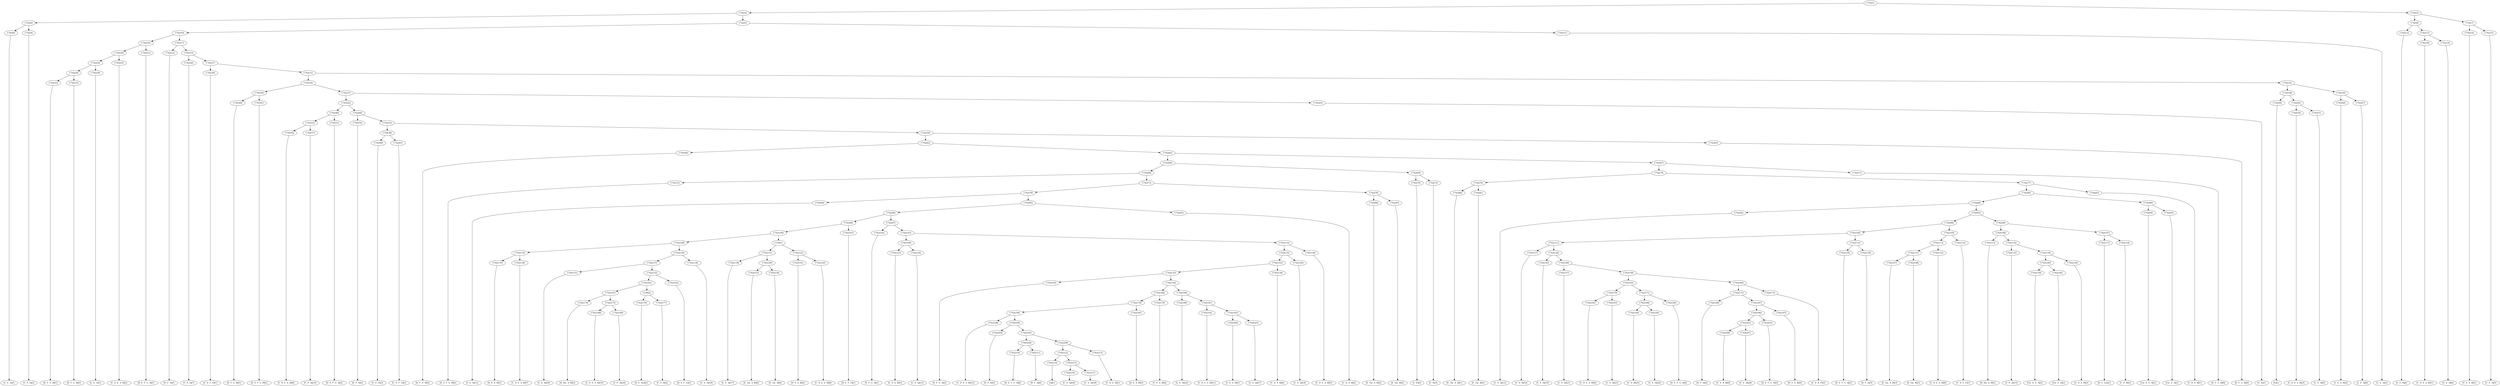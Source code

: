 digraph sample{
"C742(1)"->"C742(2)"
"C742(1)"->"C742(3)"
"C742(2)"->"C742(4)"
"C742(2)"->"C742(5)"
"C742(3)"->"C742(6)"
"C742(3)"->"C742(7)"
"C742(4)"->"C742(8)"
"C742(4)"->"C742(9)"
"C742(5)"->"C742(10)"
"C742(5)"->"C742(11)"
"C742(6)"->"C742(12)"
"C742(6)"->"C742(13)"
"C742(7)"->"C742(14)"
"C742(7)"->"C742(15)"
"C742(8)"->"[C  E  A](1)"
"C742(9)"->"[C  E  A](2)"
"C742(10)"->"C742(16)"
"C742(10)"->"C742(17)"
"C742(11)"->"[C  E  A](3)"
"C742(12)"->"[C  E  A](4)"
"C742(13)"->"C742(18)"
"C742(13)"->"C742(19)"
"C742(14)"->"[C  E  A  B](1)"
"C742(15)"->"[C  E  A](5)"
"C742(16)"->"C742(20)"
"C742(16)"->"C742(21)"
"C742(17)"->"C742(22)"
"C742(17)"->"C742(23)"
"C742(18)"->"[C  D  E  A  B](1)"
"C742(19)"->"[C  E  A](6)"
"C742(20)"->"C742(24)"
"C742(20)"->"C742(25)"
"C742(21)"->"[D  E  F  G  A](1)"
"C742(22)"->"[D  F  A](1)"
"C742(23)"->"C742(26)"
"C742(23)"->"C742(27)"
"C742(24)"->"C742(28)"
"C742(24)"->"C742(29)"
"C742(25)"->"[C  D  E  A  B](2)"
"C742(26)"->"[C  E  A](7)"
"C742(27)"->"C742(30)"
"C742(27)"->"C742(31)"
"C742(28)"->"C742(32)"
"C742(28)"->"C742(33)"
"C742(29)"->"[C  E  G](1)"
"C742(30)"->"[C  E  F  G](1)"
"C742(31)"->"C742(34)"
"C742(31)"->"C742(35)"
"C742(32)"->"[D  F  G  B](1)"
"C742(33)"->"[D  F  G  B](2)"
"C742(34)"->"C742(36)"
"C742(34)"->"C742(37)"
"C742(35)"->"C742(38)"
"C742(35)"->"C742(39)"
"C742(36)"->"C742(40)"
"C742(36)"->"C742(41)"
"C742(37)"->"C742(42)"
"C742(37)"->"C742(43)"
"C742(38)"->"C742(44)"
"C742(38)"->"C742(45)"
"C742(39)"->"C742(46)"
"C742(39)"->"C742(47)"
"C742(40)"->"[D  F  G  B](3)"
"C742(41)"->"[D  E  F  G  B](1)"
"C742(42)"->"C742(48)"
"C742(42)"->"C742(49)"
"C742(43)"->"[C  E](1)"
"C742(44)"->"[E](1)"
"C742(45)"->"C742(50)"
"C742(45)"->"C742(51)"
"C742(46)"->"[C  E  A  B](2)"
"C742(47)"->"[C  E  A](8)"
"C742(48)"->"C742(52)"
"C742(48)"->"C742(53)"
"C742(49)"->"C742(54)"
"C742(49)"->"C742(55)"
"C742(50)"->"[C  D  E  A  B](3)"
"C742(51)"->"[C  E  A](9)"
"C742(52)"->"C742(56)"
"C742(52)"->"C742(57)"
"C742(53)"->"[D  E  F  G  A](2)"
"C742(54)"->"[D  F  A](2)"
"C742(55)"->"C742(58)"
"C742(55)"->"C742(59)"
"C742(56)"->"[C  D  E  A  B](4)"
"C742(57)"->"[C  E  A](10)"
"C742(58)"->"C742(60)"
"C742(58)"->"C742(61)"
"C742(59)"->"C742(62)"
"C742(59)"->"C742(63)"
"C742(60)"->"[C  E  G](2)"
"C742(61)"->"[C  E  F  G](2)"
"C742(62)"->"C742(64)"
"C742(62)"->"C742(65)"
"C742(63)"->"[D  F  G  B](4)"
"C742(64)"->"[D  F  G  B](5)"
"C742(65)"->"C742(66)"
"C742(65)"->"C742(67)"
"C742(66)"->"C742(68)"
"C742(66)"->"C742(69)"
"C742(67)"->"C742(70)"
"C742(67)"->"C742(71)"
"C742(68)"->"C742(72)"
"C742(68)"->"C742(73)"
"C742(69)"->"C742(74)"
"C742(69)"->"C742(75)"
"C742(70)"->"C742(76)"
"C742(70)"->"C742(77)"
"C742(71)"->"[D  F  G  B](6)"
"C742(72)"->"[D  E  F  G  B](2)"
"C742(73)"->"C742(78)"
"C742(73)"->"C742(79)"
"C742(74)"->"[C  E](2)"
"C742(75)"->"[C  E](3)"
"C742(76)"->"C742(80)"
"C742(76)"->"C742(81)"
"C742(77)"->"C742(82)"
"C742(77)"->"C742(83)"
"C742(78)"->"C742(84)"
"C742(78)"->"C742(85)"
"C742(79)"->"C742(86)"
"C742(79)"->"C742(87)"
"C742(80)"->"[E  Gis  A  B](1)"
"C742(81)"->"[E  Gis  B](1)"
"C742(82)"->"C742(88)"
"C742(82)"->"C742(89)"
"C742(83)"->"[C  D  A  B](1)"
"C742(84)"->"[C  E  A](11)"
"C742(85)"->"C742(90)"
"C742(85)"->"C742(91)"
"C742(86)"->"[E  Gis  A  B](2)"
"C742(87)"->"[E  Gis  B](2)"
"C742(88)"->"C742(92)"
"C742(88)"->"C742(93)"
"C742(89)"->"C742(94)"
"C742(89)"->"C742(95)"
"C742(90)"->"C742(96)"
"C742(90)"->"C742(97)"
"C742(91)"->"[C  D  A  B](2)"
"C742(92)"->"[C  E  A](12)"
"C742(93)"->"C742(98)"
"C742(93)"->"C742(99)"
"C742(94)"->"[Cis  D  E  A](1)"
"C742(95)"->"[Cis  E  A](1)"
"C742(96)"->"C742(100)"
"C742(96)"->"C742(101)"
"C742(97)"->"C742(102)"
"C742(97)"->"C742(103)"
"C742(98)"->"C742(104)"
"C742(98)"->"C742(105)"
"C742(99)"->"C742(106)"
"C742(99)"->"C742(107)"
"C742(100)"->"C742(108)"
"C742(100)"->"C159(1)"
"C742(101)"->"[D  E  F  G](1)"
"C742(102)"->"[E  F  G  A](1)"
"C742(103)"->"C742(109)"
"C742(103)"->"C742(110)"
"C742(104)"->"C742(111)"
"C742(104)"->"C742(112)"
"C742(105)"->"C742(113)"
"C742(105)"->"C742(114)"
"C742(106)"->"C742(115)"
"C742(106)"->"C742(116)"
"C742(107)"->"C742(117)"
"C742(107)"->"C742(118)"
"C742(108)"->"C742(119)"
"C742(108)"->"C742(120)"
"C159(1)"->"C742(121)"
"C159(1)"->"C742(122)"
"C742(109)"->"C742(123)"
"C742(109)"->"C742(124)"
"C742(110)"->"C742(125)"
"C742(110)"->"C742(126)"
"C742(111)"->"C742(127)"
"C742(111)"->"C742(128)"
"C742(112)"->"C742(129)"
"C742(112)"->"C742(130)"
"C742(113)"->"C742(131)"
"C742(113)"->"C742(132)"
"C742(114)"->"[C  D  E  F](1)"
"C742(115)"->"[D  Dis  A  B](1)"
"C742(116)"->"C742(133)"
"C742(116)"->"C742(134)"
"C742(117)"->"[D  E  Gis](1)"
"C742(118)"->"[C  E  B](1)"
"C742(119)"->"C742(135)"
"C742(119)"->"C742(136)"
"C742(120)"->"C742(137)"
"C742(120)"->"C742(138)"
"C742(121)"->"C742(139)"
"C742(121)"->"C742(140)"
"C742(122)"->"C742(141)"
"C742(122)"->"C742(142)"
"C742(123)"->"[C  E  A  B](3)"
"C742(124)"->"[C  E  A](13)"
"C742(125)"->"C742(143)"
"C742(125)"->"C742(144)"
"C742(126)"->"[C  D  E  A  B](5)"
"C742(127)"->"[C  E  A](14)"
"C742(128)"->"C742(145)"
"C742(128)"->"C742(146)"
"C742(129)"->"[D  E  F  G  A](3)"
"C742(130)"->"[D  F  A](3)"
"C742(131)"->"C742(147)"
"C742(131)"->"C742(148)"
"C742(132)"->"[C  D  E  A  B](6)"
"C742(133)"->"[C  E  A](15)"
"C742(134)"->"C742(149)"
"C742(134)"->"C742(150)"
"C742(135)"->"[D  E  A  B](1)"
"C742(136)"->"[C  D  E  A  B](7)"
"C742(137)"->"C742(151)"
"C742(137)"->"C742(152)"
"C742(138)"->"[C  E  A](16)"
"C742(139)"->"[C  E  A](17)"
"C742(140)"->"C742(153)"
"C742(140)"->"C742(154)"
"C742(141)"->"[D  E  A  B](2)"
"C742(142)"->"[C  D  E  A  B](8)"
"C742(143)"->"C742(155)"
"C742(143)"->"C742(156)"
"C742(144)"->"[C  E  A](18)"
"C742(145)"->"[C  E  A](19)"
"C742(146)"->"C742(157)"
"C742(146)"->"C742(158)"
"C742(147)"->"[E  Gis  A  B](3)"
"C742(148)"->"[E  Gis  B](3)"
"C742(149)"->"C742(159)"
"C742(149)"->"C742(160)"
"C742(150)"->"[C  D  A  B](3)"
"C742(151)"->"[C  E  A](20)"
"C742(152)"->"C742(161)"
"C742(152)"->"C742(162)"
"C742(153)"->"[E  Gis  A  B](4)"
"C742(154)"->"[E  Gis  B](4)"
"C742(155)"->"C742(163)"
"C742(155)"->"C742(164)"
"C742(156)"->"[C  D  A  B](4)"
"C742(157)"->"[C  E  A](21)"
"C742(158)"->"C742(165)"
"C742(158)"->"C742(166)"
"C742(159)"->"[Cis  D  E  A](2)"
"C742(160)"->"[Cis  E  A](2)"
"C742(161)"->"C742(167)"
"C742(161)"->"C159(2)"
"C742(162)"->"[D  E  F  G](2)"
"C742(163)"->"[E  F  G  A](2)"
"C742(164)"->"C742(168)"
"C742(164)"->"C742(169)"
"C742(165)"->"C742(170)"
"C742(165)"->"C742(171)"
"C742(166)"->"C742(172)"
"C742(166)"->"C742(173)"
"C742(167)"->"C742(174)"
"C742(167)"->"C742(175)"
"C159(2)"->"C742(176)"
"C159(2)"->"C742(177)"
"C742(168)"->"C742(178)"
"C742(168)"->"C742(179)"
"C742(169)"->"C742(180)"
"C742(169)"->"C742(181)"
"C742(170)"->"C742(182)"
"C742(170)"->"C742(183)"
"C742(171)"->"C742(184)"
"C742(171)"->"C742(185)"
"C742(172)"->"C742(186)"
"C742(172)"->"C742(187)"
"C742(173)"->"[C  D  E  F](2)"
"C742(174)"->"[D  Dis  A  B](2)"
"C742(175)"->"C742(188)"
"C742(175)"->"C742(189)"
"C742(176)"->"[D  E  Gis](2)"
"C742(177)"->"[C  E  B](2)"
"C742(178)"->"C742(190)"
"C742(178)"->"C742(191)"
"C742(179)"->"[C  E  A  B](4)"
"C742(180)"->"[C  E  A](22)"
"C742(181)"->"C742(192)"
"C742(181)"->"C742(193)"
"C742(182)"->"[C  D  E  A  B](9)"
"C742(183)"->"[C  E  A](23)"
"C742(184)"->"C742(194)"
"C742(184)"->"C742(195)"
"C742(185)"->"[D  E  F  G  A](4)"
"C742(186)"->"[D  F  A](4)"
"C742(187)"->"C742(196)"
"C742(187)"->"C742(197)"
"C742(188)"->"[C  D  E  A  B](10)"
"C742(189)"->"[C  E  A](24)"
"C742(190)"->"C742(198)"
"C742(190)"->"C742(199)"
"C742(191)"->"[D  E  A  B](3)"
"C742(192)"->"[C  D  E  A  B](11)"
"C742(193)"->"C742(200)"
"C742(193)"->"C742(201)"
"C742(194)"->"[C  E  A](25)"
"C742(195)"->"[C  E  A](26)"
"C742(196)"->"C742(202)"
"C742(196)"->"C742(203)"
"C742(197)"->"[D  E  A  B](4)"
"C742(198)"->"[C  D  E  A  B](12)"
"C742(199)"->"C742(204)"
"C742(199)"->"C742(205)"
"C742(200)"->"[C  E  A  B](5)"
"C742(201)"->"[C  E  A](27)"
"C742(202)"->"C742(206)"
"C742(202)"->"C742(207)"
"C742(203)"->"[D  E  F  G  A](5)"
"C742(204)"->"[D  F  A](5)"
"C742(205)"->"C742(208)"
"C742(205)"->"C742(209)"
"C742(206)"->"[C  E  A  B](6)"
"C742(207)"->"[C  E  A](28)"
"C742(208)"->"C742(210)"
"C742(208)"->"C742(211)"
"C742(209)"->"C742(212)"
"C742(209)"->"C742(213)"
"C742(210)"->"[D  E  F  G  A](6)"
"C742(211)"->"[D  F  A](6)"
"C742(212)"->"C742(214)"
"C742(212)"->"C742(215)"
"C742(213)"->"[C  D  E  B](1)"
"C742(214)"->"[A](1)"
"C742(215)"->"C742(216)"
"C742(215)"->"C742(217)"
"C742(216)"->"[C  E  A](29)"
"C742(217)"->"[C  E  A](30)"
{rank = min; "C742(1)";}
{rank = same; "C742(2)"; "C742(3)";}
{rank = same; "C742(4)"; "C742(5)"; "C742(6)"; "C742(7)";}
{rank = same; "C742(8)"; "C742(9)"; "C742(10)"; "C742(11)"; "C742(12)"; "C742(13)"; "C742(14)"; "C742(15)";}
{rank = same; "C742(16)"; "C742(17)"; "C742(18)"; "C742(19)";}
{rank = same; "C742(20)"; "C742(21)"; "C742(22)"; "C742(23)";}
{rank = same; "C742(24)"; "C742(25)"; "C742(26)"; "C742(27)";}
{rank = same; "C742(28)"; "C742(29)"; "C742(30)"; "C742(31)";}
{rank = same; "C742(32)"; "C742(33)"; "C742(34)"; "C742(35)";}
{rank = same; "C742(36)"; "C742(37)"; "C742(38)"; "C742(39)";}
{rank = same; "C742(40)"; "C742(41)"; "C742(42)"; "C742(43)"; "C742(44)"; "C742(45)"; "C742(46)"; "C742(47)";}
{rank = same; "C742(48)"; "C742(49)"; "C742(50)"; "C742(51)";}
{rank = same; "C742(52)"; "C742(53)"; "C742(54)"; "C742(55)";}
{rank = same; "C742(56)"; "C742(57)"; "C742(58)"; "C742(59)";}
{rank = same; "C742(60)"; "C742(61)"; "C742(62)"; "C742(63)";}
{rank = same; "C742(64)"; "C742(65)";}
{rank = same; "C742(66)"; "C742(67)";}
{rank = same; "C742(68)"; "C742(69)"; "C742(70)"; "C742(71)";}
{rank = same; "C742(72)"; "C742(73)"; "C742(74)"; "C742(75)"; "C742(76)"; "C742(77)";}
{rank = same; "C742(78)"; "C742(79)"; "C742(80)"; "C742(81)"; "C742(82)"; "C742(83)";}
{rank = same; "C742(84)"; "C742(85)"; "C742(86)"; "C742(87)"; "C742(88)"; "C742(89)";}
{rank = same; "C742(90)"; "C742(91)"; "C742(92)"; "C742(93)"; "C742(94)"; "C742(95)";}
{rank = same; "C742(96)"; "C742(97)"; "C742(98)"; "C742(99)";}
{rank = same; "C742(100)"; "C742(101)"; "C742(102)"; "C742(103)"; "C742(104)"; "C742(105)"; "C742(106)"; "C742(107)";}
{rank = same; "C742(108)"; "C159(1)"; "C742(109)"; "C742(110)"; "C742(111)"; "C742(112)"; "C742(113)"; "C742(114)"; "C742(115)"; "C742(116)"; "C742(117)"; "C742(118)";}
{rank = same; "C742(119)"; "C742(120)"; "C742(121)"; "C742(122)"; "C742(123)"; "C742(124)"; "C742(125)"; "C742(126)"; "C742(127)"; "C742(128)"; "C742(129)"; "C742(130)"; "C742(131)"; "C742(132)"; "C742(133)"; "C742(134)";}
{rank = same; "C742(135)"; "C742(136)"; "C742(137)"; "C742(138)"; "C742(139)"; "C742(140)"; "C742(141)"; "C742(142)"; "C742(143)"; "C742(144)"; "C742(145)"; "C742(146)"; "C742(147)"; "C742(148)"; "C742(149)"; "C742(150)";}
{rank = same; "C742(151)"; "C742(152)"; "C742(153)"; "C742(154)"; "C742(155)"; "C742(156)"; "C742(157)"; "C742(158)"; "C742(159)"; "C742(160)";}
{rank = same; "C742(161)"; "C742(162)"; "C742(163)"; "C742(164)"; "C742(165)"; "C742(166)";}
{rank = same; "C742(167)"; "C159(2)"; "C742(168)"; "C742(169)"; "C742(170)"; "C742(171)"; "C742(172)"; "C742(173)";}
{rank = same; "C742(174)"; "C742(175)"; "C742(176)"; "C742(177)"; "C742(178)"; "C742(179)"; "C742(180)"; "C742(181)"; "C742(182)"; "C742(183)"; "C742(184)"; "C742(185)"; "C742(186)"; "C742(187)";}
{rank = same; "C742(188)"; "C742(189)"; "C742(190)"; "C742(191)"; "C742(192)"; "C742(193)"; "C742(194)"; "C742(195)"; "C742(196)"; "C742(197)";}
{rank = same; "C742(198)"; "C742(199)"; "C742(200)"; "C742(201)"; "C742(202)"; "C742(203)";}
{rank = same; "C742(204)"; "C742(205)"; "C742(206)"; "C742(207)";}
{rank = same; "C742(208)"; "C742(209)";}
{rank = same; "C742(210)"; "C742(211)"; "C742(212)"; "C742(213)";}
{rank = same; "C742(214)"; "C742(215)";}
{rank = same; "C742(216)"; "C742(217)";}
{rank = same; "[C  E  A](1)"; "[C  E  A](2)"; "[C  E  A](3)"; "[C  E  A](4)"; "[C  E  A  B](1)"; "[C  E  A](5)"; "[C  D  E  A  B](1)"; "[C  E  A](6)"; "[D  E  F  G  A](1)"; "[D  F  A](1)"; "[C  D  E  A  B](2)"; "[C  E  A](7)"; "[C  E  G](1)"; "[C  E  F  G](1)"; "[D  F  G  B](1)"; "[D  F  G  B](2)"; "[D  F  G  B](3)"; "[D  E  F  G  B](1)"; "[C  E](1)"; "[E](1)"; "[C  E  A  B](2)"; "[C  E  A](8)"; "[C  D  E  A  B](3)"; "[C  E  A](9)"; "[D  E  F  G  A](2)"; "[D  F  A](2)"; "[C  D  E  A  B](4)"; "[C  E  A](10)"; "[C  E  G](2)"; "[C  E  F  G](2)"; "[D  F  G  B](4)"; "[D  F  G  B](5)"; "[D  F  G  B](6)"; "[D  E  F  G  B](2)"; "[C  E](2)"; "[C  E](3)"; "[E  Gis  A  B](1)"; "[E  Gis  B](1)"; "[C  D  A  B](1)"; "[C  E  A](11)"; "[E  Gis  A  B](2)"; "[E  Gis  B](2)"; "[C  D  A  B](2)"; "[C  E  A](12)"; "[Cis  D  E  A](1)"; "[Cis  E  A](1)"; "[D  E  F  G](1)"; "[E  F  G  A](1)"; "[C  D  E  F](1)"; "[D  Dis  A  B](1)"; "[D  E  Gis](1)"; "[C  E  B](1)"; "[C  E  A  B](3)"; "[C  E  A](13)"; "[C  D  E  A  B](5)"; "[C  E  A](14)"; "[D  E  F  G  A](3)"; "[D  F  A](3)"; "[C  D  E  A  B](6)"; "[C  E  A](15)"; "[D  E  A  B](1)"; "[C  D  E  A  B](7)"; "[C  E  A](16)"; "[C  E  A](17)"; "[D  E  A  B](2)"; "[C  D  E  A  B](8)"; "[C  E  A](18)"; "[C  E  A](19)"; "[E  Gis  A  B](3)"; "[E  Gis  B](3)"; "[C  D  A  B](3)"; "[C  E  A](20)"; "[E  Gis  A  B](4)"; "[E  Gis  B](4)"; "[C  D  A  B](4)"; "[C  E  A](21)"; "[Cis  D  E  A](2)"; "[Cis  E  A](2)"; "[D  E  F  G](2)"; "[E  F  G  A](2)"; "[C  D  E  F](2)"; "[D  Dis  A  B](2)"; "[D  E  Gis](2)"; "[C  E  B](2)"; "[C  E  A  B](4)"; "[C  E  A](22)"; "[C  D  E  A  B](9)"; "[C  E  A](23)"; "[D  E  F  G  A](4)"; "[D  F  A](4)"; "[C  D  E  A  B](10)"; "[C  E  A](24)"; "[D  E  A  B](3)"; "[C  D  E  A  B](11)"; "[C  E  A](25)"; "[C  E  A](26)"; "[D  E  A  B](4)"; "[C  D  E  A  B](12)"; "[C  E  A  B](5)"; "[C  E  A](27)"; "[D  E  F  G  A](5)"; "[D  F  A](5)"; "[C  E  A  B](6)"; "[C  E  A](28)"; "[D  E  F  G  A](6)"; "[D  F  A](6)"; "[C  D  E  B](1)"; "[A](1)"; "[C  E  A](29)"; "[C  E  A](30)";}
}
